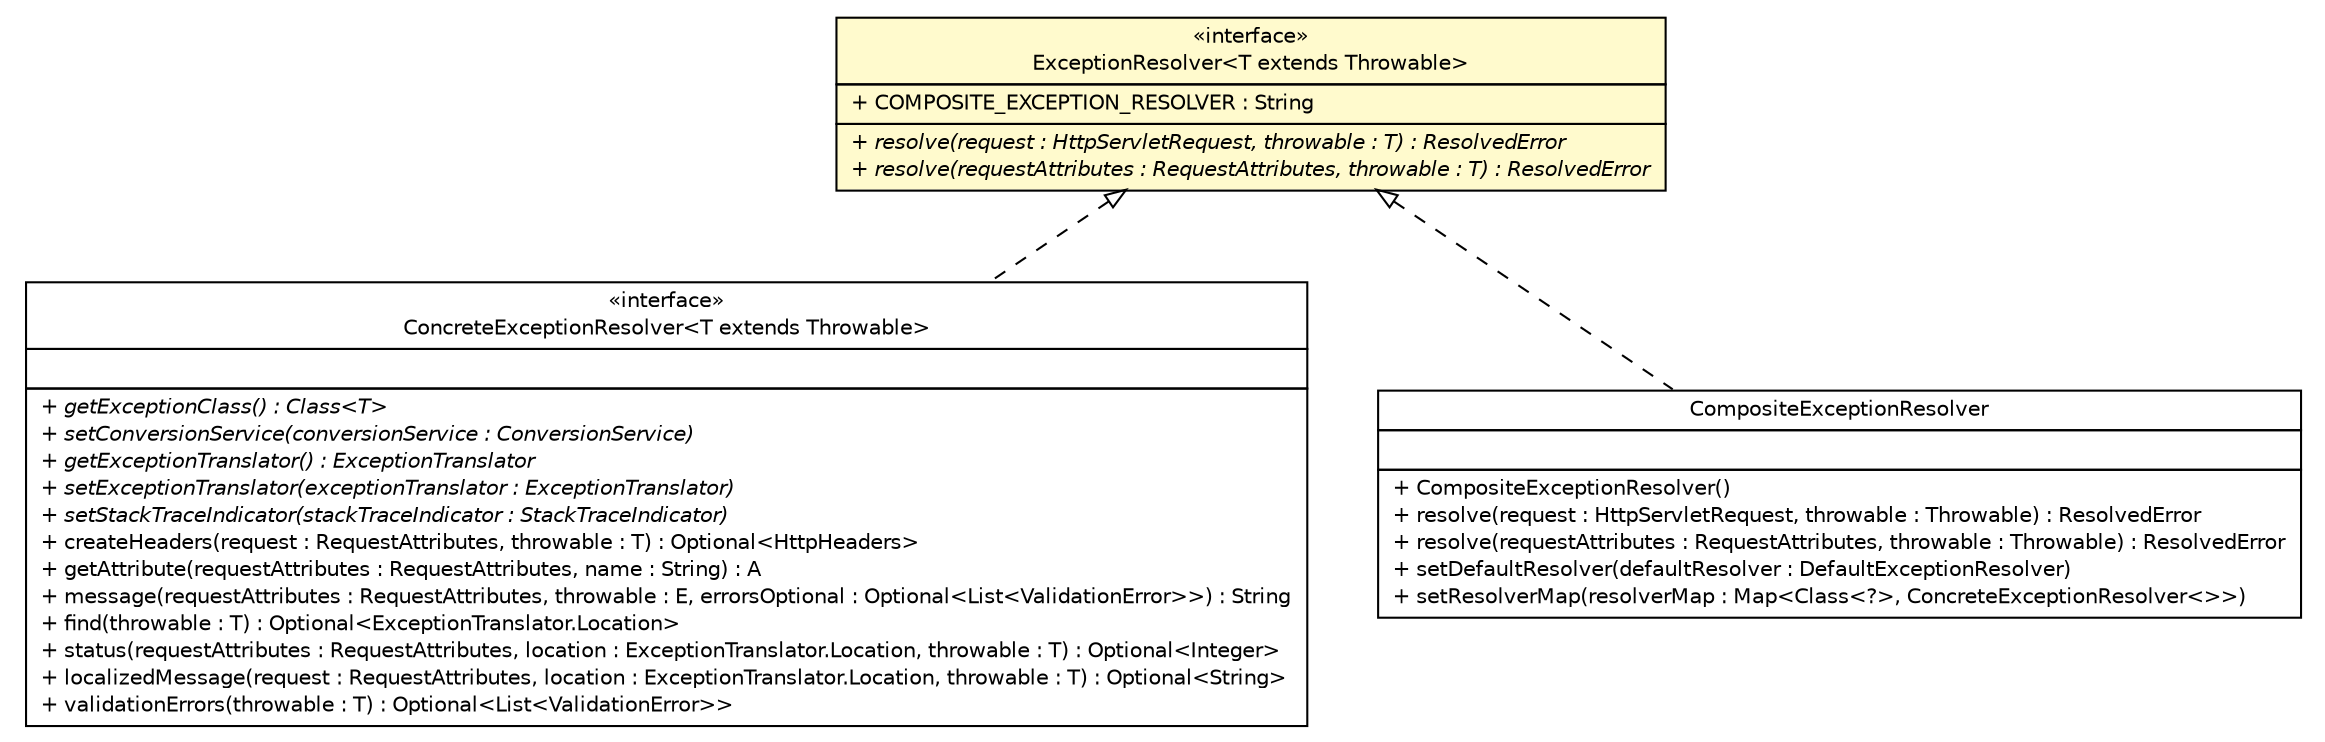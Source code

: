 #!/usr/local/bin/dot
#
# Class diagram 
# Generated by UMLGraph version R5_6-24-gf6e263 (http://www.umlgraph.org/)
#

digraph G {
	edge [fontname="Helvetica",fontsize=10,labelfontname="Helvetica",labelfontsize=10];
	node [fontname="Helvetica",fontsize=10,shape=plaintext];
	nodesep=0.25;
	ranksep=0.5;
	// cn.home1.oss.lib.errorhandle.api.ConcreteExceptionResolver<T extends java.lang.Throwable>
	c965 [label=<<table title="cn.home1.oss.lib.errorhandle.api.ConcreteExceptionResolver" border="0" cellborder="1" cellspacing="0" cellpadding="2" port="p" href="./ConcreteExceptionResolver.html">
		<tr><td><table border="0" cellspacing="0" cellpadding="1">
<tr><td align="center" balign="center"> &#171;interface&#187; </td></tr>
<tr><td align="center" balign="center"> ConcreteExceptionResolver&lt;T extends Throwable&gt; </td></tr>
		</table></td></tr>
		<tr><td><table border="0" cellspacing="0" cellpadding="1">
<tr><td align="left" balign="left">  </td></tr>
		</table></td></tr>
		<tr><td><table border="0" cellspacing="0" cellpadding="1">
<tr><td align="left" balign="left"><font face="Helvetica-Oblique" point-size="10.0"> + getExceptionClass() : Class&lt;T&gt; </font></td></tr>
<tr><td align="left" balign="left"><font face="Helvetica-Oblique" point-size="10.0"> + setConversionService(conversionService : ConversionService) </font></td></tr>
<tr><td align="left" balign="left"><font face="Helvetica-Oblique" point-size="10.0"> + getExceptionTranslator() : ExceptionTranslator </font></td></tr>
<tr><td align="left" balign="left"><font face="Helvetica-Oblique" point-size="10.0"> + setExceptionTranslator(exceptionTranslator : ExceptionTranslator) </font></td></tr>
<tr><td align="left" balign="left"><font face="Helvetica-Oblique" point-size="10.0"> + setStackTraceIndicator(stackTraceIndicator : StackTraceIndicator) </font></td></tr>
<tr><td align="left" balign="left"> + createHeaders(request : RequestAttributes, throwable : T) : Optional&lt;HttpHeaders&gt; </td></tr>
<tr><td align="left" balign="left"> + getAttribute(requestAttributes : RequestAttributes, name : String) : A </td></tr>
<tr><td align="left" balign="left"> + message(requestAttributes : RequestAttributes, throwable : E, errorsOptional : Optional&lt;List&lt;ValidationError&gt;&gt;) : String </td></tr>
<tr><td align="left" balign="left"> + find(throwable : T) : Optional&lt;ExceptionTranslator.Location&gt; </td></tr>
<tr><td align="left" balign="left"> + status(requestAttributes : RequestAttributes, location : ExceptionTranslator.Location, throwable : T) : Optional&lt;Integer&gt; </td></tr>
<tr><td align="left" balign="left"> + localizedMessage(request : RequestAttributes, location : ExceptionTranslator.Location, throwable : T) : Optional&lt;String&gt; </td></tr>
<tr><td align="left" balign="left"> + validationErrors(throwable : T) : Optional&lt;List&lt;ValidationError&gt;&gt; </td></tr>
		</table></td></tr>
		</table>>, URL="./ConcreteExceptionResolver.html", fontname="Helvetica", fontcolor="black", fontsize=10.0];
	// cn.home1.oss.lib.errorhandle.api.ExceptionResolver<T extends java.lang.Throwable>
	c968 [label=<<table title="cn.home1.oss.lib.errorhandle.api.ExceptionResolver" border="0" cellborder="1" cellspacing="0" cellpadding="2" port="p" bgcolor="lemonChiffon" href="./ExceptionResolver.html">
		<tr><td><table border="0" cellspacing="0" cellpadding="1">
<tr><td align="center" balign="center"> &#171;interface&#187; </td></tr>
<tr><td align="center" balign="center"> ExceptionResolver&lt;T extends Throwable&gt; </td></tr>
		</table></td></tr>
		<tr><td><table border="0" cellspacing="0" cellpadding="1">
<tr><td align="left" balign="left"> + COMPOSITE_EXCEPTION_RESOLVER : String </td></tr>
		</table></td></tr>
		<tr><td><table border="0" cellspacing="0" cellpadding="1">
<tr><td align="left" balign="left"><font face="Helvetica-Oblique" point-size="10.0"> + resolve(request : HttpServletRequest, throwable : T) : ResolvedError </font></td></tr>
<tr><td align="left" balign="left"><font face="Helvetica-Oblique" point-size="10.0"> + resolve(requestAttributes : RequestAttributes, throwable : T) : ResolvedError </font></td></tr>
		</table></td></tr>
		</table>>, URL="./ExceptionResolver.html", fontname="Helvetica", fontcolor="black", fontsize=10.0];
	// cn.home1.oss.lib.errorhandle.internal.CompositeExceptionResolver
	c985 [label=<<table title="cn.home1.oss.lib.errorhandle.internal.CompositeExceptionResolver" border="0" cellborder="1" cellspacing="0" cellpadding="2" port="p" href="../internal/CompositeExceptionResolver.html">
		<tr><td><table border="0" cellspacing="0" cellpadding="1">
<tr><td align="center" balign="center"> CompositeExceptionResolver </td></tr>
		</table></td></tr>
		<tr><td><table border="0" cellspacing="0" cellpadding="1">
<tr><td align="left" balign="left">  </td></tr>
		</table></td></tr>
		<tr><td><table border="0" cellspacing="0" cellpadding="1">
<tr><td align="left" balign="left"> + CompositeExceptionResolver() </td></tr>
<tr><td align="left" balign="left"> + resolve(request : HttpServletRequest, throwable : Throwable) : ResolvedError </td></tr>
<tr><td align="left" balign="left"> + resolve(requestAttributes : RequestAttributes, throwable : Throwable) : ResolvedError </td></tr>
<tr><td align="left" balign="left"> + setDefaultResolver(defaultResolver : DefaultExceptionResolver) </td></tr>
<tr><td align="left" balign="left"> + setResolverMap(resolverMap : Map&lt;Class&lt;?&gt;, ConcreteExceptionResolver&lt;&gt;&gt;) </td></tr>
		</table></td></tr>
		</table>>, URL="../internal/CompositeExceptionResolver.html", fontname="Helvetica", fontcolor="black", fontsize=10.0];
	//cn.home1.oss.lib.errorhandle.api.ConcreteExceptionResolver<T extends java.lang.Throwable> implements cn.home1.oss.lib.errorhandle.api.ExceptionResolver<T extends java.lang.Throwable>
	c968:p -> c965:p [dir=back,arrowtail=empty,style=dashed];
	//cn.home1.oss.lib.errorhandle.internal.CompositeExceptionResolver implements cn.home1.oss.lib.errorhandle.api.ExceptionResolver<T extends java.lang.Throwable>
	c968:p -> c985:p [dir=back,arrowtail=empty,style=dashed];
}

